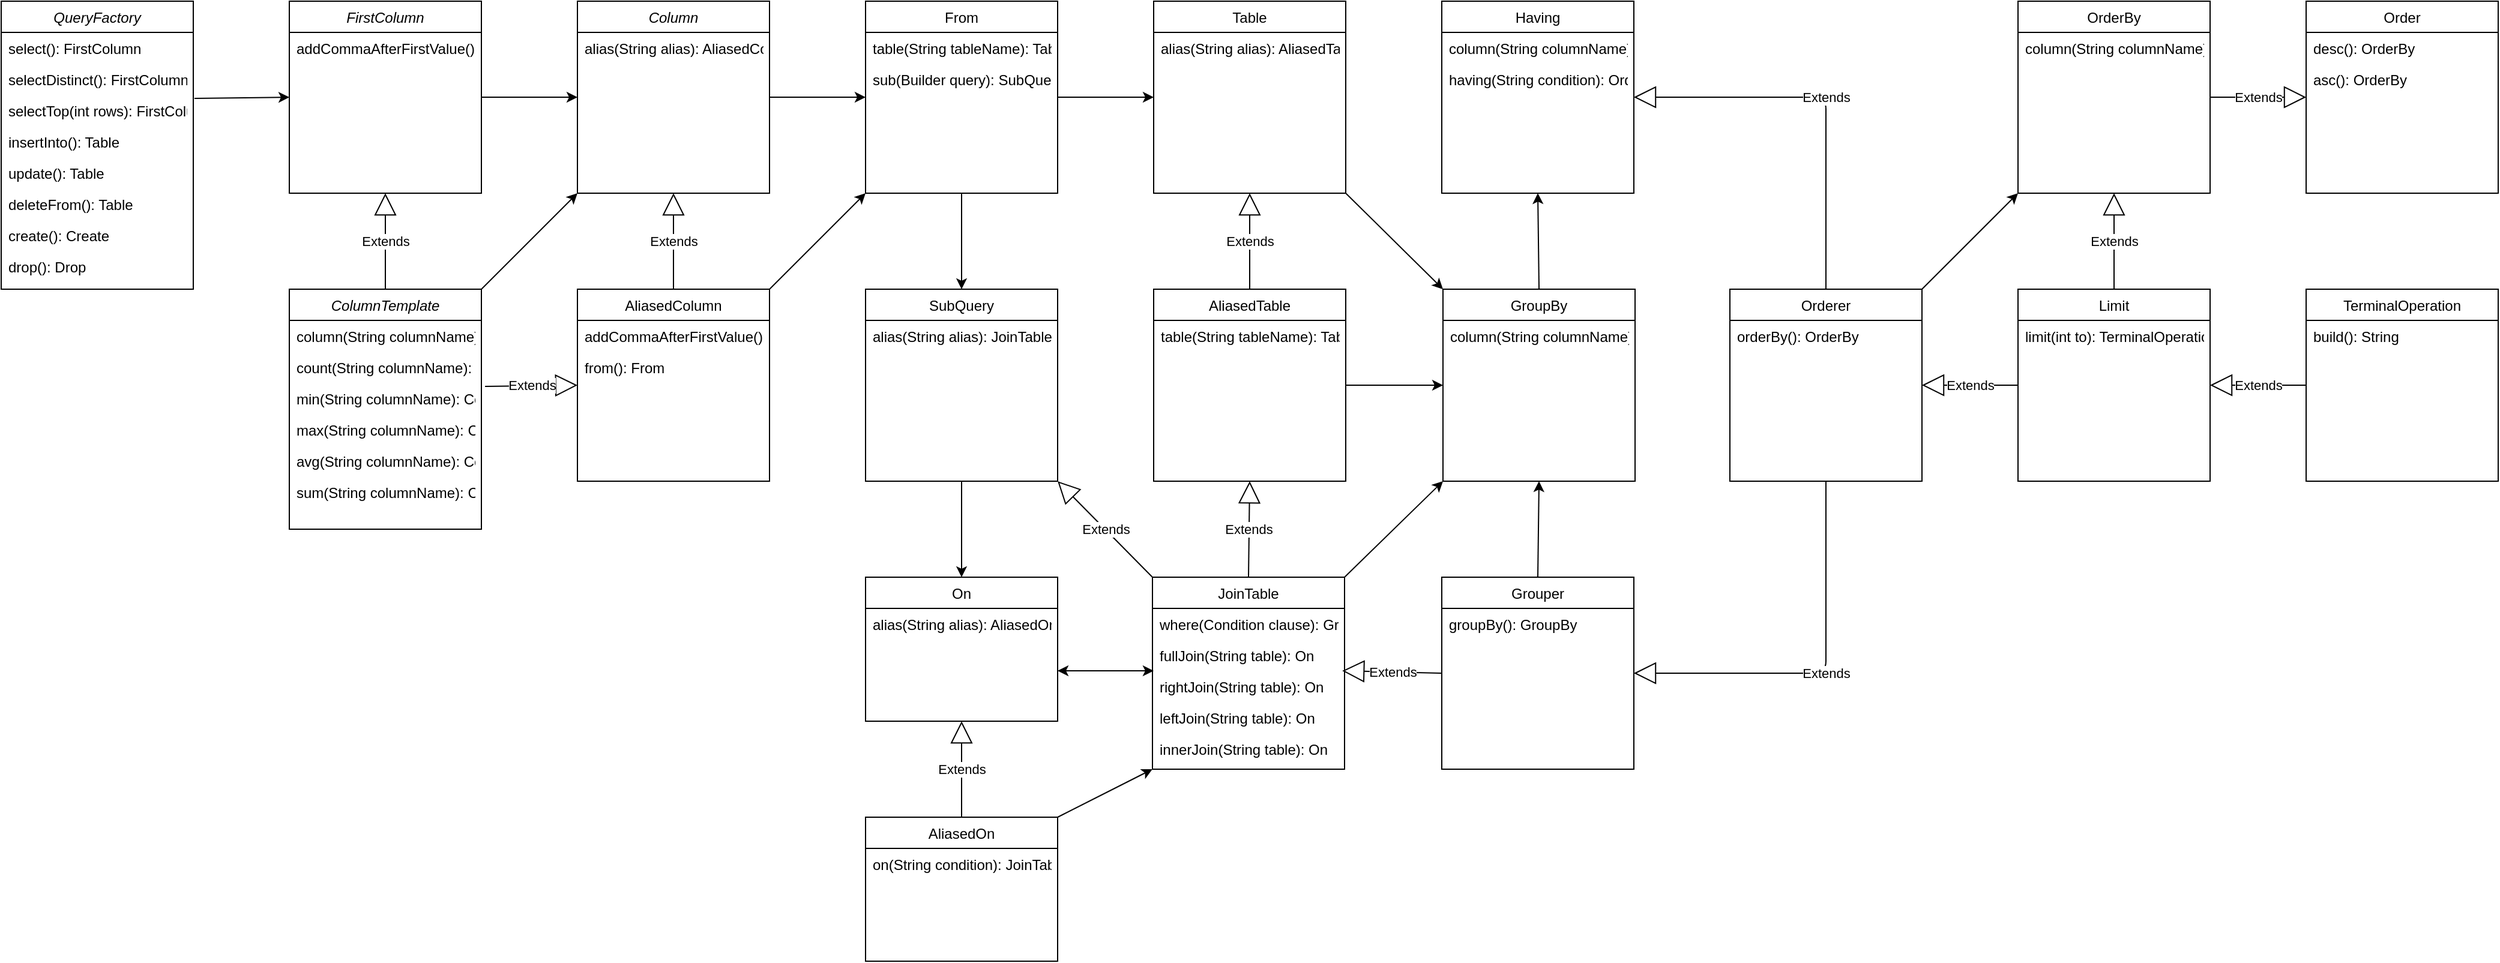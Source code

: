 <mxfile version="14.6.10" type="device" pages="2"><diagram id="C5RBs43oDa-KdzZeNtuy" name="Page-1"><mxGraphModel dx="1026" dy="450" grid="1" gridSize="10" guides="1" tooltips="1" connect="1" arrows="1" fold="1" page="1" pageScale="1" pageWidth="827" pageHeight="1169" math="0" shadow="0"><root><mxCell id="WIyWlLk6GJQsqaUBKTNV-0"/><mxCell id="WIyWlLk6GJQsqaUBKTNV-1" parent="WIyWlLk6GJQsqaUBKTNV-0"/><mxCell id="zkfFHV4jXpPFQw0GAbJ--0" value="Column" style="swimlane;fontStyle=2;align=center;verticalAlign=top;childLayout=stackLayout;horizontal=1;startSize=26;horizontalStack=0;resizeParent=1;resizeLast=0;collapsible=1;marginBottom=0;rounded=0;shadow=0;strokeWidth=1;" parent="WIyWlLk6GJQsqaUBKTNV-1" vertex="1"><mxGeometry x="520" y="280" width="160" height="160" as="geometry"><mxRectangle x="230" y="140" width="160" height="26" as="alternateBounds"/></mxGeometry></mxCell><mxCell id="h24zk3NHVWU1S0sZ4Jsn-0" value="alias(String alias): AliasedColumn" style="text;align=left;verticalAlign=top;spacingLeft=4;spacingRight=4;overflow=hidden;rotatable=0;points=[[0,0.5],[1,0.5]];portConstraint=eastwest;" parent="zkfFHV4jXpPFQw0GAbJ--0" vertex="1"><mxGeometry y="26" width="160" height="26" as="geometry"/></mxCell><mxCell id="zkfFHV4jXpPFQw0GAbJ--17" value="Table" style="swimlane;fontStyle=0;align=center;verticalAlign=top;childLayout=stackLayout;horizontal=1;startSize=26;horizontalStack=0;resizeParent=1;resizeLast=0;collapsible=1;marginBottom=0;rounded=0;shadow=0;strokeWidth=1;" parent="WIyWlLk6GJQsqaUBKTNV-1" vertex="1"><mxGeometry x="1000" y="280" width="160" height="160" as="geometry"><mxRectangle x="550" y="140" width="160" height="26" as="alternateBounds"/></mxGeometry></mxCell><mxCell id="zkfFHV4jXpPFQw0GAbJ--24" value="alias(String alias): AliasedTable" style="text;align=left;verticalAlign=top;spacingLeft=4;spacingRight=4;overflow=hidden;rotatable=0;points=[[0,0.5],[1,0.5]];portConstraint=eastwest;" parent="zkfFHV4jXpPFQw0GAbJ--17" vertex="1"><mxGeometry y="26" width="160" height="26" as="geometry"/></mxCell><mxCell id="h24zk3NHVWU1S0sZ4Jsn-11" value="QueryFactory" style="swimlane;fontStyle=2;align=center;verticalAlign=top;childLayout=stackLayout;horizontal=1;startSize=26;horizontalStack=0;resizeParent=1;resizeLast=0;collapsible=1;marginBottom=0;rounded=0;shadow=0;strokeWidth=1;" parent="WIyWlLk6GJQsqaUBKTNV-1" vertex="1"><mxGeometry x="40" y="280" width="160" height="240" as="geometry"><mxRectangle x="230" y="140" width="160" height="26" as="alternateBounds"/></mxGeometry></mxCell><mxCell id="h24zk3NHVWU1S0sZ4Jsn-12" value="select(): FirstColumn" style="text;align=left;verticalAlign=top;spacingLeft=4;spacingRight=4;overflow=hidden;rotatable=0;points=[[0,0.5],[1,0.5]];portConstraint=eastwest;" parent="h24zk3NHVWU1S0sZ4Jsn-11" vertex="1"><mxGeometry y="26" width="160" height="26" as="geometry"/></mxCell><mxCell id="h24zk3NHVWU1S0sZ4Jsn-14" value="selectDistinct(): FirstColumn" style="text;align=left;verticalAlign=top;spacingLeft=4;spacingRight=4;overflow=hidden;rotatable=0;points=[[0,0.5],[1,0.5]];portConstraint=eastwest;" parent="h24zk3NHVWU1S0sZ4Jsn-11" vertex="1"><mxGeometry y="52" width="160" height="26" as="geometry"/></mxCell><mxCell id="EfB675swxj0_n4PeyxLj-0" value="selectTop(int rows): FirstColumn" style="text;align=left;verticalAlign=top;spacingLeft=4;spacingRight=4;overflow=hidden;rotatable=0;points=[[0,0.5],[1,0.5]];portConstraint=eastwest;" parent="h24zk3NHVWU1S0sZ4Jsn-11" vertex="1"><mxGeometry y="78" width="160" height="26" as="geometry"/></mxCell><mxCell id="h1repfMXLiARq4BlfmfQ-0" value="insertInto(): Table" style="text;align=left;verticalAlign=top;spacingLeft=4;spacingRight=4;overflow=hidden;rotatable=0;points=[[0,0.5],[1,0.5]];portConstraint=eastwest;" parent="h24zk3NHVWU1S0sZ4Jsn-11" vertex="1"><mxGeometry y="104" width="160" height="26" as="geometry"/></mxCell><mxCell id="WQTlYZZ8xY4NNlDOQnOh-1" value="update(): Table" style="text;align=left;verticalAlign=top;spacingLeft=4;spacingRight=4;overflow=hidden;rotatable=0;points=[[0,0.5],[1,0.5]];portConstraint=eastwest;" parent="h24zk3NHVWU1S0sZ4Jsn-11" vertex="1"><mxGeometry y="130" width="160" height="26" as="geometry"/></mxCell><mxCell id="WQTlYZZ8xY4NNlDOQnOh-20" value="deleteFrom(): Table" style="text;align=left;verticalAlign=top;spacingLeft=4;spacingRight=4;overflow=hidden;rotatable=0;points=[[0,0.5],[1,0.5]];portConstraint=eastwest;" parent="h24zk3NHVWU1S0sZ4Jsn-11" vertex="1"><mxGeometry y="156" width="160" height="26" as="geometry"/></mxCell><mxCell id="EfB675swxj0_n4PeyxLj-1" value="create(): Create" style="text;align=left;verticalAlign=top;spacingLeft=4;spacingRight=4;overflow=hidden;rotatable=0;points=[[0,0.5],[1,0.5]];portConstraint=eastwest;" parent="h24zk3NHVWU1S0sZ4Jsn-11" vertex="1"><mxGeometry y="182" width="160" height="26" as="geometry"/></mxCell><mxCell id="WQTlYZZ8xY4NNlDOQnOh-0" value="drop(): Drop" style="text;align=left;verticalAlign=top;spacingLeft=4;spacingRight=4;overflow=hidden;rotatable=0;points=[[0,0.5],[1,0.5]];portConstraint=eastwest;" parent="h24zk3NHVWU1S0sZ4Jsn-11" vertex="1"><mxGeometry y="208" width="160" height="26" as="geometry"/></mxCell><mxCell id="h24zk3NHVWU1S0sZ4Jsn-25" value="AliasedColumn" style="swimlane;fontStyle=0;align=center;verticalAlign=top;childLayout=stackLayout;horizontal=1;startSize=26;horizontalStack=0;resizeParent=1;resizeLast=0;collapsible=1;marginBottom=0;rounded=0;shadow=0;strokeWidth=1;" parent="WIyWlLk6GJQsqaUBKTNV-1" vertex="1"><mxGeometry x="520" y="520" width="160" height="160" as="geometry"><mxRectangle x="550" y="140" width="160" height="26" as="alternateBounds"/></mxGeometry></mxCell><mxCell id="Hs2EF_9010h0EkMGhD_J-79" value="addCommaAfterFirstValue(): void" style="text;align=left;verticalAlign=top;spacingLeft=4;spacingRight=4;overflow=hidden;rotatable=0;points=[[0,0.5],[1,0.5]];portConstraint=eastwest;" parent="h24zk3NHVWU1S0sZ4Jsn-25" vertex="1"><mxGeometry y="26" width="160" height="26" as="geometry"/></mxCell><mxCell id="h24zk3NHVWU1S0sZ4Jsn-28" value="from(): From" style="text;align=left;verticalAlign=top;spacingLeft=4;spacingRight=4;overflow=hidden;rotatable=0;points=[[0,0.5],[1,0.5]];portConstraint=eastwest;" parent="h24zk3NHVWU1S0sZ4Jsn-25" vertex="1"><mxGeometry y="52" width="160" height="26" as="geometry"/></mxCell><mxCell id="h24zk3NHVWU1S0sZ4Jsn-30" value="" style="endArrow=classic;html=1;entryX=0;entryY=0.5;entryDx=0;entryDy=0;" parent="WIyWlLk6GJQsqaUBKTNV-1" target="Hs2EF_9010h0EkMGhD_J-81" edge="1"><mxGeometry width="50" height="50" relative="1" as="geometry"><mxPoint x="680" y="360" as="sourcePoint"/><mxPoint x="760" y="397" as="targetPoint"/></mxGeometry></mxCell><mxCell id="h24zk3NHVWU1S0sZ4Jsn-34" value="On" style="swimlane;fontStyle=0;align=center;verticalAlign=top;childLayout=stackLayout;horizontal=1;startSize=26;horizontalStack=0;resizeParent=1;resizeLast=0;collapsible=1;marginBottom=0;rounded=0;shadow=0;strokeWidth=1;" parent="WIyWlLk6GJQsqaUBKTNV-1" vertex="1"><mxGeometry x="760" y="760" width="160" height="120" as="geometry"><mxRectangle x="550" y="140" width="160" height="26" as="alternateBounds"/></mxGeometry></mxCell><mxCell id="Hs2EF_9010h0EkMGhD_J-50" value="alias(String alias): AliasedOn" style="text;align=left;verticalAlign=top;spacingLeft=4;spacingRight=4;overflow=hidden;rotatable=0;points=[[0,0.5],[1,0.5]];portConstraint=eastwest;" parent="h24zk3NHVWU1S0sZ4Jsn-34" vertex="1"><mxGeometry y="26" width="160" height="26" as="geometry"/></mxCell><mxCell id="h24zk3NHVWU1S0sZ4Jsn-42" value="" style="endArrow=classic;html=1;entryX=0;entryY=1;entryDx=0;entryDy=0;exitX=1;exitY=0;exitDx=0;exitDy=0;" parent="WIyWlLk6GJQsqaUBKTNV-1" source="h24zk3NHVWU1S0sZ4Jsn-25" target="Hs2EF_9010h0EkMGhD_J-81" edge="1"><mxGeometry width="50" height="50" relative="1" as="geometry"><mxPoint x="680" y="530" as="sourcePoint"/><mxPoint x="760" y="531" as="targetPoint"/></mxGeometry></mxCell><mxCell id="h24zk3NHVWU1S0sZ4Jsn-52" value="FirstColumn" style="swimlane;fontStyle=2;align=center;verticalAlign=top;childLayout=stackLayout;horizontal=1;startSize=26;horizontalStack=0;resizeParent=1;resizeLast=0;collapsible=1;marginBottom=0;rounded=0;shadow=0;strokeWidth=1;" parent="WIyWlLk6GJQsqaUBKTNV-1" vertex="1"><mxGeometry x="280" y="280" width="160" height="160" as="geometry"><mxRectangle x="230" y="140" width="160" height="26" as="alternateBounds"/></mxGeometry></mxCell><mxCell id="Hs2EF_9010h0EkMGhD_J-70" value="addCommaAfterFirstValue(): void" style="text;align=left;verticalAlign=top;spacingLeft=4;spacingRight=4;overflow=hidden;rotatable=0;points=[[0,0.5],[1,0.5]];portConstraint=eastwest;" parent="h24zk3NHVWU1S0sZ4Jsn-52" vertex="1"><mxGeometry y="26" width="160" height="26" as="geometry"/></mxCell><mxCell id="h24zk3NHVWU1S0sZ4Jsn-60" value="" style="endArrow=classic;html=1;entryX=0;entryY=0.5;entryDx=0;entryDy=0;exitX=1;exitY=0.5;exitDx=0;exitDy=0;" parent="WIyWlLk6GJQsqaUBKTNV-1" source="h24zk3NHVWU1S0sZ4Jsn-52" target="zkfFHV4jXpPFQw0GAbJ--0" edge="1"><mxGeometry width="50" height="50" relative="1" as="geometry"><mxPoint x="440" y="379" as="sourcePoint"/><mxPoint x="520" y="379" as="targetPoint"/></mxGeometry></mxCell><mxCell id="h1repfMXLiARq4BlfmfQ-1" value="" style="endArrow=classic;html=1;entryX=0;entryY=0.5;entryDx=0;entryDy=0;exitX=1.006;exitY=0.115;exitDx=0;exitDy=0;exitPerimeter=0;" parent="WIyWlLk6GJQsqaUBKTNV-1" source="EfB675swxj0_n4PeyxLj-0" target="h24zk3NHVWU1S0sZ4Jsn-52" edge="1"><mxGeometry width="50" height="50" relative="1" as="geometry"><mxPoint x="240" y="371" as="sourcePoint"/><mxPoint x="280" y="371" as="targetPoint"/></mxGeometry></mxCell><mxCell id="h1repfMXLiARq4BlfmfQ-3" value="AliasedTable" style="swimlane;fontStyle=0;align=center;verticalAlign=top;childLayout=stackLayout;horizontal=1;startSize=26;horizontalStack=0;resizeParent=1;resizeLast=0;collapsible=1;marginBottom=0;rounded=0;shadow=0;strokeWidth=1;" parent="WIyWlLk6GJQsqaUBKTNV-1" vertex="1"><mxGeometry x="1000" y="520" width="160" height="160" as="geometry"><mxRectangle x="550" y="140" width="160" height="26" as="alternateBounds"/></mxGeometry></mxCell><mxCell id="WQTlYZZ8xY4NNlDOQnOh-19" value="table(String tableName): Table" style="text;align=left;verticalAlign=top;spacingLeft=4;spacingRight=4;overflow=hidden;rotatable=0;points=[[0,0.5],[1,0.5]];portConstraint=eastwest;" parent="h1repfMXLiARq4BlfmfQ-3" vertex="1"><mxGeometry y="26" width="160" height="26" as="geometry"/></mxCell><mxCell id="h1repfMXLiARq4BlfmfQ-11" value="Extends" style="endArrow=block;endSize=16;endFill=0;html=1;exitX=0.5;exitY=0;exitDx=0;exitDy=0;entryX=0.5;entryY=1;entryDx=0;entryDy=0;" parent="WIyWlLk6GJQsqaUBKTNV-1" source="h24zk3NHVWU1S0sZ4Jsn-25" target="zkfFHV4jXpPFQw0GAbJ--0" edge="1"><mxGeometry width="160" relative="1" as="geometry"><mxPoint x="580" y="510" as="sourcePoint"/><mxPoint x="740" y="510" as="targetPoint"/></mxGeometry></mxCell><mxCell id="h1repfMXLiARq4BlfmfQ-12" value="Extends" style="endArrow=block;endSize=16;endFill=0;html=1;exitX=0.5;exitY=0;exitDx=0;exitDy=0;entryX=0.5;entryY=1;entryDx=0;entryDy=0;" parent="WIyWlLk6GJQsqaUBKTNV-1" source="h1repfMXLiARq4BlfmfQ-3" target="zkfFHV4jXpPFQw0GAbJ--17" edge="1"><mxGeometry width="160" relative="1" as="geometry"><mxPoint x="850" y="610" as="sourcePoint"/><mxPoint x="850" y="530" as="targetPoint"/></mxGeometry></mxCell><mxCell id="h1repfMXLiARq4BlfmfQ-13" value="JoinTable" style="swimlane;fontStyle=0;align=center;verticalAlign=top;childLayout=stackLayout;horizontal=1;startSize=26;horizontalStack=0;resizeParent=1;resizeLast=0;collapsible=1;marginBottom=0;rounded=0;shadow=0;strokeWidth=1;" parent="WIyWlLk6GJQsqaUBKTNV-1" vertex="1"><mxGeometry x="999" y="760" width="160" height="160" as="geometry"><mxRectangle x="550" y="140" width="160" height="26" as="alternateBounds"/></mxGeometry></mxCell><mxCell id="h1repfMXLiARq4BlfmfQ-15" value="where(Condition clause): Grouper" style="text;align=left;verticalAlign=top;spacingLeft=4;spacingRight=4;overflow=hidden;rotatable=0;points=[[0,0.5],[1,0.5]];portConstraint=eastwest;" parent="h1repfMXLiARq4BlfmfQ-13" vertex="1"><mxGeometry y="26" width="160" height="26" as="geometry"/></mxCell><mxCell id="h1repfMXLiARq4BlfmfQ-19" value="fullJoin(String table): On" style="text;align=left;verticalAlign=top;spacingLeft=4;spacingRight=4;overflow=hidden;rotatable=0;points=[[0,0.5],[1,0.5]];portConstraint=eastwest;" parent="h1repfMXLiARq4BlfmfQ-13" vertex="1"><mxGeometry y="52" width="160" height="26" as="geometry"/></mxCell><mxCell id="h1repfMXLiARq4BlfmfQ-18" value="rightJoin(String table): On" style="text;align=left;verticalAlign=top;spacingLeft=4;spacingRight=4;overflow=hidden;rotatable=0;points=[[0,0.5],[1,0.5]];portConstraint=eastwest;" parent="h1repfMXLiARq4BlfmfQ-13" vertex="1"><mxGeometry y="78" width="160" height="26" as="geometry"/></mxCell><mxCell id="h1repfMXLiARq4BlfmfQ-17" value="leftJoin(String table): On" style="text;align=left;verticalAlign=top;spacingLeft=4;spacingRight=4;overflow=hidden;rotatable=0;points=[[0,0.5],[1,0.5]];portConstraint=eastwest;" parent="h1repfMXLiARq4BlfmfQ-13" vertex="1"><mxGeometry y="104" width="160" height="26" as="geometry"/></mxCell><mxCell id="h1repfMXLiARq4BlfmfQ-16" value="innerJoin(String table): On" style="text;align=left;verticalAlign=top;spacingLeft=4;spacingRight=4;overflow=hidden;rotatable=0;points=[[0,0.5],[1,0.5]];portConstraint=eastwest;" parent="h1repfMXLiARq4BlfmfQ-13" vertex="1"><mxGeometry y="130" width="160" height="26" as="geometry"/></mxCell><mxCell id="Hs2EF_9010h0EkMGhD_J-11" value="Grouper" style="swimlane;fontStyle=0;align=center;verticalAlign=top;childLayout=stackLayout;horizontal=1;startSize=26;horizontalStack=0;resizeParent=1;resizeLast=0;collapsible=1;marginBottom=0;rounded=0;shadow=0;strokeWidth=1;" parent="WIyWlLk6GJQsqaUBKTNV-1" vertex="1"><mxGeometry x="1240" y="760" width="160" height="160" as="geometry"><mxRectangle x="550" y="140" width="160" height="26" as="alternateBounds"/></mxGeometry></mxCell><mxCell id="Hs2EF_9010h0EkMGhD_J-14" value="groupBy(): GroupBy" style="text;align=left;verticalAlign=top;spacingLeft=4;spacingRight=4;overflow=hidden;rotatable=0;points=[[0,0.5],[1,0.5]];portConstraint=eastwest;" parent="Hs2EF_9010h0EkMGhD_J-11" vertex="1"><mxGeometry y="26" width="160" height="26" as="geometry"/></mxCell><mxCell id="Hs2EF_9010h0EkMGhD_J-15" value="Orderer" style="swimlane;fontStyle=0;align=center;verticalAlign=top;childLayout=stackLayout;horizontal=1;startSize=26;horizontalStack=0;resizeParent=1;resizeLast=0;collapsible=1;marginBottom=0;rounded=0;shadow=0;strokeWidth=1;" parent="WIyWlLk6GJQsqaUBKTNV-1" vertex="1"><mxGeometry x="1480" y="520" width="160" height="160" as="geometry"><mxRectangle x="550" y="140" width="160" height="26" as="alternateBounds"/></mxGeometry></mxCell><mxCell id="Hs2EF_9010h0EkMGhD_J-16" value="orderBy(): OrderBy" style="text;align=left;verticalAlign=top;spacingLeft=4;spacingRight=4;overflow=hidden;rotatable=0;points=[[0,0.5],[1,0.5]];portConstraint=eastwest;" parent="Hs2EF_9010h0EkMGhD_J-15" vertex="1"><mxGeometry y="26" width="160" height="26" as="geometry"/></mxCell><mxCell id="Hs2EF_9010h0EkMGhD_J-18" value="Extends" style="endArrow=block;endSize=16;endFill=0;html=1;exitX=0.5;exitY=1;exitDx=0;exitDy=0;entryX=1;entryY=0.5;entryDx=0;entryDy=0;" parent="WIyWlLk6GJQsqaUBKTNV-1" source="Hs2EF_9010h0EkMGhD_J-15" target="Hs2EF_9010h0EkMGhD_J-11" edge="1"><mxGeometry width="160" relative="1" as="geometry"><mxPoint x="1571" y="1100" as="sourcePoint"/><mxPoint x="1821" y="920" as="targetPoint"/><Array as="points"><mxPoint x="1560" y="840"/></Array></mxGeometry></mxCell><mxCell id="Hs2EF_9010h0EkMGhD_J-22" value="Limit" style="swimlane;fontStyle=0;align=center;verticalAlign=top;childLayout=stackLayout;horizontal=1;startSize=26;horizontalStack=0;resizeParent=1;resizeLast=0;collapsible=1;marginBottom=0;rounded=0;shadow=0;strokeWidth=1;" parent="WIyWlLk6GJQsqaUBKTNV-1" vertex="1"><mxGeometry x="1720" y="520" width="160" height="160" as="geometry"><mxRectangle x="550" y="140" width="160" height="26" as="alternateBounds"/></mxGeometry></mxCell><mxCell id="Hs2EF_9010h0EkMGhD_J-23" value="limit(int to): TerminalOperation" style="text;align=left;verticalAlign=top;spacingLeft=4;spacingRight=4;overflow=hidden;rotatable=0;points=[[0,0.5],[1,0.5]];portConstraint=eastwest;" parent="Hs2EF_9010h0EkMGhD_J-22" vertex="1"><mxGeometry y="26" width="160" height="26" as="geometry"/></mxCell><mxCell id="Hs2EF_9010h0EkMGhD_J-24" value="Order" style="swimlane;fontStyle=0;align=center;verticalAlign=top;childLayout=stackLayout;horizontal=1;startSize=26;horizontalStack=0;resizeParent=1;resizeLast=0;collapsible=1;marginBottom=0;rounded=0;shadow=0;strokeWidth=1;" parent="WIyWlLk6GJQsqaUBKTNV-1" vertex="1"><mxGeometry x="1960" y="280" width="160" height="160" as="geometry"><mxRectangle x="550" y="140" width="160" height="26" as="alternateBounds"/></mxGeometry></mxCell><mxCell id="Hs2EF_9010h0EkMGhD_J-25" value="desc(): OrderBy" style="text;align=left;verticalAlign=top;spacingLeft=4;spacingRight=4;overflow=hidden;rotatable=0;points=[[0,0.5],[1,0.5]];portConstraint=eastwest;" parent="Hs2EF_9010h0EkMGhD_J-24" vertex="1"><mxGeometry y="26" width="160" height="26" as="geometry"/></mxCell><mxCell id="Hs2EF_9010h0EkMGhD_J-26" value="asc(): OrderBy" style="text;align=left;verticalAlign=top;spacingLeft=4;spacingRight=4;overflow=hidden;rotatable=0;points=[[0,0.5],[1,0.5]];portConstraint=eastwest;" parent="Hs2EF_9010h0EkMGhD_J-24" vertex="1"><mxGeometry y="52" width="160" height="26" as="geometry"/></mxCell><mxCell id="Hs2EF_9010h0EkMGhD_J-27" value="Extends" style="endArrow=block;endSize=16;endFill=0;html=1;exitX=1;exitY=0.5;exitDx=0;exitDy=0;entryX=0;entryY=0.5;entryDx=0;entryDy=0;" parent="WIyWlLk6GJQsqaUBKTNV-1" source="Hs2EF_9010h0EkMGhD_J-38" target="Hs2EF_9010h0EkMGhD_J-24" edge="1"><mxGeometry width="160" relative="1" as="geometry"><mxPoint x="1870" y="360" as="sourcePoint"/><mxPoint x="1550" y="200" as="targetPoint"/></mxGeometry></mxCell><mxCell id="Hs2EF_9010h0EkMGhD_J-28" value="Extends" style="endArrow=block;endSize=16;endFill=0;html=1;exitX=0;exitY=0.5;exitDx=0;exitDy=0;entryX=0.988;entryY=0;entryDx=0;entryDy=0;entryPerimeter=0;" parent="WIyWlLk6GJQsqaUBKTNV-1" source="Hs2EF_9010h0EkMGhD_J-11" target="h1repfMXLiARq4BlfmfQ-18" edge="1"><mxGeometry width="160" relative="1" as="geometry"><mxPoint x="1571" y="850" as="sourcePoint"/><mxPoint x="1400" y="920" as="targetPoint"/></mxGeometry></mxCell><mxCell id="Hs2EF_9010h0EkMGhD_J-32" value="GroupBy" style="swimlane;fontStyle=0;align=center;verticalAlign=top;childLayout=stackLayout;horizontal=1;startSize=26;horizontalStack=0;resizeParent=1;resizeLast=0;collapsible=1;marginBottom=0;rounded=0;shadow=0;strokeWidth=1;" parent="WIyWlLk6GJQsqaUBKTNV-1" vertex="1"><mxGeometry x="1241" y="520" width="160" height="160" as="geometry"><mxRectangle x="550" y="140" width="160" height="26" as="alternateBounds"/></mxGeometry></mxCell><mxCell id="WQTlYZZ8xY4NNlDOQnOh-14" value="column(String columnName): Having" style="text;align=left;verticalAlign=top;spacingLeft=4;spacingRight=4;overflow=hidden;rotatable=0;points=[[0,0.5],[1,0.5]];portConstraint=eastwest;" parent="Hs2EF_9010h0EkMGhD_J-32" vertex="1"><mxGeometry y="26" width="160" height="26" as="geometry"/></mxCell><mxCell id="Hs2EF_9010h0EkMGhD_J-38" value="OrderBy" style="swimlane;fontStyle=0;align=center;verticalAlign=top;childLayout=stackLayout;horizontal=1;startSize=26;horizontalStack=0;resizeParent=1;resizeLast=0;collapsible=1;marginBottom=0;rounded=0;shadow=0;strokeWidth=1;" parent="WIyWlLk6GJQsqaUBKTNV-1" vertex="1"><mxGeometry x="1720" y="280" width="160" height="160" as="geometry"><mxRectangle x="550" y="140" width="160" height="26" as="alternateBounds"/></mxGeometry></mxCell><mxCell id="Hs2EF_9010h0EkMGhD_J-7" value="column(String columnName): Order" style="text;align=left;verticalAlign=top;spacingLeft=4;spacingRight=4;overflow=hidden;rotatable=0;points=[[0,0.5],[1,0.5]];portConstraint=eastwest;" parent="Hs2EF_9010h0EkMGhD_J-38" vertex="1"><mxGeometry y="26" width="160" height="26" as="geometry"/></mxCell><mxCell id="Hs2EF_9010h0EkMGhD_J-46" value="Extends" style="endArrow=block;endSize=16;endFill=0;html=1;entryX=1;entryY=0.5;entryDx=0;entryDy=0;exitX=0;exitY=0.5;exitDx=0;exitDy=0;" parent="WIyWlLk6GJQsqaUBKTNV-1" source="Hs2EF_9010h0EkMGhD_J-22" target="Hs2EF_9010h0EkMGhD_J-15" edge="1"><mxGeometry width="160" relative="1" as="geometry"><mxPoint x="1970" y="950" as="sourcePoint"/><mxPoint x="1910" y="1090" as="targetPoint"/></mxGeometry></mxCell><mxCell id="Hs2EF_9010h0EkMGhD_J-47" value="Extends" style="endArrow=block;endSize=16;endFill=0;html=1;exitX=0.5;exitY=0;exitDx=0;exitDy=0;entryX=0.5;entryY=1;entryDx=0;entryDy=0;" parent="WIyWlLk6GJQsqaUBKTNV-1" source="Hs2EF_9010h0EkMGhD_J-22" edge="1"><mxGeometry width="160" relative="1" as="geometry"><mxPoint x="1671" y="450" as="sourcePoint"/><mxPoint x="1800" y="440" as="targetPoint"/></mxGeometry></mxCell><mxCell id="Hs2EF_9010h0EkMGhD_J-62" value="Extends" style="endArrow=block;endSize=16;endFill=0;html=1;exitX=0.5;exitY=0;exitDx=0;exitDy=0;entryX=0.5;entryY=1;entryDx=0;entryDy=0;" parent="WIyWlLk6GJQsqaUBKTNV-1" source="h1repfMXLiARq4BlfmfQ-13" target="h1repfMXLiARq4BlfmfQ-3" edge="1"><mxGeometry width="160" relative="1" as="geometry"><mxPoint x="1330" y="930" as="sourcePoint"/><mxPoint x="920" y="680" as="targetPoint"/></mxGeometry></mxCell><mxCell id="Hs2EF_9010h0EkMGhD_J-63" value="AliasedOn" style="swimlane;fontStyle=0;align=center;verticalAlign=top;childLayout=stackLayout;horizontal=1;startSize=26;horizontalStack=0;resizeParent=1;resizeLast=0;collapsible=1;marginBottom=0;rounded=0;shadow=0;strokeWidth=1;" parent="WIyWlLk6GJQsqaUBKTNV-1" vertex="1"><mxGeometry x="760" y="960" width="160" height="120" as="geometry"><mxRectangle x="550" y="140" width="160" height="26" as="alternateBounds"/></mxGeometry></mxCell><mxCell id="Hs2EF_9010h0EkMGhD_J-64" value="on(String condition): JoinTable" style="text;align=left;verticalAlign=top;spacingLeft=4;spacingRight=4;overflow=hidden;rotatable=0;points=[[0,0.5],[1,0.5]];portConstraint=eastwest;" parent="Hs2EF_9010h0EkMGhD_J-63" vertex="1"><mxGeometry y="26" width="160" height="26" as="geometry"/></mxCell><mxCell id="Hs2EF_9010h0EkMGhD_J-66" value="Extends" style="endArrow=block;endSize=16;endFill=0;html=1;exitX=0.5;exitY=0;exitDx=0;exitDy=0;entryX=0.5;entryY=1;entryDx=0;entryDy=0;" parent="WIyWlLk6GJQsqaUBKTNV-1" source="Hs2EF_9010h0EkMGhD_J-63" target="h24zk3NHVWU1S0sZ4Jsn-34" edge="1"><mxGeometry width="160" relative="1" as="geometry"><mxPoint x="1692" y="930" as="sourcePoint"/><mxPoint x="1410" y="930" as="targetPoint"/></mxGeometry></mxCell><mxCell id="Hs2EF_9010h0EkMGhD_J-67" value="" style="endArrow=classic;html=1;exitX=1;exitY=0;exitDx=0;exitDy=0;entryX=0;entryY=1;entryDx=0;entryDy=0;" parent="WIyWlLk6GJQsqaUBKTNV-1" source="Hs2EF_9010h0EkMGhD_J-63" target="h1repfMXLiARq4BlfmfQ-13" edge="1"><mxGeometry width="50" height="50" relative="1" as="geometry"><mxPoint x="1170" y="830" as="sourcePoint"/><mxPoint x="1270" y="801" as="targetPoint"/></mxGeometry></mxCell><mxCell id="Hs2EF_9010h0EkMGhD_J-73" value="ColumnTemplate" style="swimlane;fontStyle=2;align=center;verticalAlign=top;childLayout=stackLayout;horizontal=1;startSize=26;horizontalStack=0;resizeParent=1;resizeLast=0;collapsible=1;marginBottom=0;rounded=0;shadow=0;strokeWidth=1;" parent="WIyWlLk6GJQsqaUBKTNV-1" vertex="1"><mxGeometry x="280" y="520" width="160" height="200" as="geometry"><mxRectangle x="230" y="140" width="160" height="26" as="alternateBounds"/></mxGeometry></mxCell><mxCell id="Hs2EF_9010h0EkMGhD_J-74" value="column(String columnName): FirstColumn" style="text;align=left;verticalAlign=top;spacingLeft=4;spacingRight=4;overflow=hidden;rotatable=0;points=[[0,0.5],[1,0.5]];portConstraint=eastwest;" parent="Hs2EF_9010h0EkMGhD_J-73" vertex="1"><mxGeometry y="26" width="160" height="26" as="geometry"/></mxCell><mxCell id="Hs2EF_9010h0EkMGhD_J-98" value="count(String columnName): Column" style="text;align=left;verticalAlign=top;spacingLeft=4;spacingRight=4;overflow=hidden;rotatable=0;points=[[0,0.5],[1,0.5]];portConstraint=eastwest;" parent="Hs2EF_9010h0EkMGhD_J-73" vertex="1"><mxGeometry y="52" width="160" height="26" as="geometry"/></mxCell><mxCell id="Hs2EF_9010h0EkMGhD_J-75" value="min(String columnName): Column" style="text;align=left;verticalAlign=top;spacingLeft=4;spacingRight=4;overflow=hidden;rotatable=0;points=[[0,0.5],[1,0.5]];portConstraint=eastwest;" parent="Hs2EF_9010h0EkMGhD_J-73" vertex="1"><mxGeometry y="78" width="160" height="26" as="geometry"/></mxCell><mxCell id="Hs2EF_9010h0EkMGhD_J-78" value="max(String columnName): Column" style="text;align=left;verticalAlign=top;spacingLeft=4;spacingRight=4;overflow=hidden;rotatable=0;points=[[0,0.5],[1,0.5]];portConstraint=eastwest;" parent="Hs2EF_9010h0EkMGhD_J-73" vertex="1"><mxGeometry y="104" width="160" height="26" as="geometry"/></mxCell><mxCell id="Hs2EF_9010h0EkMGhD_J-96" value="avg(String columnName): Column" style="text;align=left;verticalAlign=top;spacingLeft=4;spacingRight=4;overflow=hidden;rotatable=0;points=[[0,0.5],[1,0.5]];portConstraint=eastwest;" parent="Hs2EF_9010h0EkMGhD_J-73" vertex="1"><mxGeometry y="130" width="160" height="26" as="geometry"/></mxCell><mxCell id="Hs2EF_9010h0EkMGhD_J-97" value="sum(String columnName): Column" style="text;align=left;verticalAlign=top;spacingLeft=4;spacingRight=4;overflow=hidden;rotatable=0;points=[[0,0.5],[1,0.5]];portConstraint=eastwest;" parent="Hs2EF_9010h0EkMGhD_J-73" vertex="1"><mxGeometry y="156" width="160" height="26" as="geometry"/></mxCell><mxCell id="Hs2EF_9010h0EkMGhD_J-76" value="Extends" style="endArrow=block;endSize=16;endFill=0;html=1;exitX=0.5;exitY=0;exitDx=0;exitDy=0;entryX=0.5;entryY=1;entryDx=0;entryDy=0;" parent="WIyWlLk6GJQsqaUBKTNV-1" source="Hs2EF_9010h0EkMGhD_J-73" target="h24zk3NHVWU1S0sZ4Jsn-52" edge="1"><mxGeometry width="160" relative="1" as="geometry"><mxPoint x="610" y="530" as="sourcePoint"/><mxPoint x="610" y="450" as="targetPoint"/></mxGeometry></mxCell><mxCell id="Hs2EF_9010h0EkMGhD_J-77" value="Extends" style="endArrow=block;endSize=16;endFill=0;html=1;exitX=1.019;exitY=0.115;exitDx=0;exitDy=0;entryX=0;entryY=0.5;entryDx=0;entryDy=0;exitPerimeter=0;" parent="WIyWlLk6GJQsqaUBKTNV-1" source="Hs2EF_9010h0EkMGhD_J-75" target="h24zk3NHVWU1S0sZ4Jsn-25" edge="1"><mxGeometry width="160" relative="1" as="geometry"><mxPoint x="620" y="540" as="sourcePoint"/><mxPoint x="620" y="460" as="targetPoint"/></mxGeometry></mxCell><mxCell id="Hs2EF_9010h0EkMGhD_J-80" value="" style="endArrow=classic;html=1;entryX=0;entryY=1;entryDx=0;entryDy=0;exitX=1;exitY=0;exitDx=0;exitDy=0;" parent="WIyWlLk6GJQsqaUBKTNV-1" source="Hs2EF_9010h0EkMGhD_J-73" target="zkfFHV4jXpPFQw0GAbJ--0" edge="1"><mxGeometry width="50" height="50" relative="1" as="geometry"><mxPoint x="210" y="370.002" as="sourcePoint"/><mxPoint x="290" y="370" as="targetPoint"/></mxGeometry></mxCell><mxCell id="Hs2EF_9010h0EkMGhD_J-81" value="From" style="swimlane;fontStyle=0;align=center;verticalAlign=top;childLayout=stackLayout;horizontal=1;startSize=26;horizontalStack=0;resizeParent=1;resizeLast=0;collapsible=1;marginBottom=0;rounded=0;shadow=0;strokeWidth=1;" parent="WIyWlLk6GJQsqaUBKTNV-1" vertex="1"><mxGeometry x="760" y="280" width="160" height="160" as="geometry"><mxRectangle x="550" y="140" width="160" height="26" as="alternateBounds"/></mxGeometry></mxCell><mxCell id="Hs2EF_9010h0EkMGhD_J-85" value="table(String tableName): Table" style="text;align=left;verticalAlign=top;spacingLeft=4;spacingRight=4;overflow=hidden;rotatable=0;points=[[0,0.5],[1,0.5]];portConstraint=eastwest;" parent="Hs2EF_9010h0EkMGhD_J-81" vertex="1"><mxGeometry y="26" width="160" height="26" as="geometry"/></mxCell><mxCell id="WQTlYZZ8xY4NNlDOQnOh-21" value="sub(Builder query): SubQuery" style="text;align=left;verticalAlign=top;spacingLeft=4;spacingRight=4;overflow=hidden;rotatable=0;points=[[0,0.5],[1,0.5]];portConstraint=eastwest;" parent="Hs2EF_9010h0EkMGhD_J-81" vertex="1"><mxGeometry y="52" width="160" height="26" as="geometry"/></mxCell><mxCell id="Hs2EF_9010h0EkMGhD_J-87" value="" style="endArrow=classic;html=1;entryX=0;entryY=0.5;entryDx=0;entryDy=0;exitX=1;exitY=0.5;exitDx=0;exitDy=0;" parent="WIyWlLk6GJQsqaUBKTNV-1" source="Hs2EF_9010h0EkMGhD_J-81" target="zkfFHV4jXpPFQw0GAbJ--17" edge="1"><mxGeometry width="50" height="50" relative="1" as="geometry"><mxPoint x="950" y="420" as="sourcePoint"/><mxPoint x="770" y="370" as="targetPoint"/></mxGeometry></mxCell><mxCell id="hAjSI3b-thGrwwldcPpV-1" value="TerminalOperation" style="swimlane;fontStyle=0;align=center;verticalAlign=top;childLayout=stackLayout;horizontal=1;startSize=26;horizontalStack=0;resizeParent=1;resizeLast=0;collapsible=1;marginBottom=0;rounded=0;shadow=0;strokeWidth=1;" parent="WIyWlLk6GJQsqaUBKTNV-1" vertex="1"><mxGeometry x="1960" y="520" width="160" height="160" as="geometry"><mxRectangle x="550" y="140" width="160" height="26" as="alternateBounds"/></mxGeometry></mxCell><mxCell id="hAjSI3b-thGrwwldcPpV-2" value="build(): String" style="text;align=left;verticalAlign=top;spacingLeft=4;spacingRight=4;overflow=hidden;rotatable=0;points=[[0,0.5],[1,0.5]];portConstraint=eastwest;" parent="hAjSI3b-thGrwwldcPpV-1" vertex="1"><mxGeometry y="26" width="160" height="26" as="geometry"/></mxCell><mxCell id="hAjSI3b-thGrwwldcPpV-3" value="Extends" style="endArrow=block;endSize=16;endFill=0;html=1;exitX=0;exitY=0.5;exitDx=0;exitDy=0;entryX=1;entryY=0.5;entryDx=0;entryDy=0;" parent="WIyWlLk6GJQsqaUBKTNV-1" source="hAjSI3b-thGrwwldcPpV-1" target="Hs2EF_9010h0EkMGhD_J-22" edge="1"><mxGeometry width="160" relative="1" as="geometry"><mxPoint x="1810" y="530" as="sourcePoint"/><mxPoint x="1810" y="450" as="targetPoint"/></mxGeometry></mxCell><mxCell id="WQTlYZZ8xY4NNlDOQnOh-2" value="" style="endArrow=classic;startArrow=classic;html=1;exitX=0.006;exitY=0;exitDx=0;exitDy=0;exitPerimeter=0;" parent="WIyWlLk6GJQsqaUBKTNV-1" source="h1repfMXLiARq4BlfmfQ-18" edge="1"><mxGeometry width="50" height="50" relative="1" as="geometry"><mxPoint x="1110" y="740" as="sourcePoint"/><mxPoint x="920" y="838" as="targetPoint"/></mxGeometry></mxCell><mxCell id="WQTlYZZ8xY4NNlDOQnOh-4" value="" style="endArrow=classic;html=1;entryX=0.5;entryY=1;entryDx=0;entryDy=0;exitX=0.5;exitY=0;exitDx=0;exitDy=0;" parent="WIyWlLk6GJQsqaUBKTNV-1" source="Hs2EF_9010h0EkMGhD_J-11" target="Hs2EF_9010h0EkMGhD_J-32" edge="1"><mxGeometry width="50" height="50" relative="1" as="geometry"><mxPoint x="1649.04" y="850.002" as="sourcePoint"/><mxPoint x="1730" y="850" as="targetPoint"/></mxGeometry></mxCell><mxCell id="WQTlYZZ8xY4NNlDOQnOh-9" value="Having" style="swimlane;fontStyle=0;align=center;verticalAlign=top;childLayout=stackLayout;horizontal=1;startSize=26;horizontalStack=0;resizeParent=1;resizeLast=0;collapsible=1;marginBottom=0;rounded=0;shadow=0;strokeWidth=1;" parent="WIyWlLk6GJQsqaUBKTNV-1" vertex="1"><mxGeometry x="1240" y="280" width="160" height="160" as="geometry"><mxRectangle x="550" y="140" width="160" height="26" as="alternateBounds"/></mxGeometry></mxCell><mxCell id="WQTlYZZ8xY4NNlDOQnOh-17" value="column(String columnName): Having" style="text;align=left;verticalAlign=top;spacingLeft=4;spacingRight=4;overflow=hidden;rotatable=0;points=[[0,0.5],[1,0.5]];portConstraint=eastwest;" parent="WQTlYZZ8xY4NNlDOQnOh-9" vertex="1"><mxGeometry y="26" width="160" height="26" as="geometry"/></mxCell><mxCell id="Hs2EF_9010h0EkMGhD_J-45" value="having(String condition): Orderer" style="text;align=left;verticalAlign=top;spacingLeft=4;spacingRight=4;overflow=hidden;rotatable=0;points=[[0,0.5],[1,0.5]];portConstraint=eastwest;" parent="WQTlYZZ8xY4NNlDOQnOh-9" vertex="1"><mxGeometry y="52" width="160" height="26" as="geometry"/></mxCell><mxCell id="WQTlYZZ8xY4NNlDOQnOh-13" value="Extends" style="endArrow=block;endSize=16;endFill=0;html=1;exitX=0.5;exitY=0;exitDx=0;exitDy=0;entryX=1;entryY=0.5;entryDx=0;entryDy=0;" parent="WIyWlLk6GJQsqaUBKTNV-1" source="Hs2EF_9010h0EkMGhD_J-15" target="WQTlYZZ8xY4NNlDOQnOh-9" edge="1"><mxGeometry width="160" relative="1" as="geometry"><mxPoint x="1810" y="1010" as="sourcePoint"/><mxPoint x="1670" y="890" as="targetPoint"/><Array as="points"><mxPoint x="1560" y="360"/></Array></mxGeometry></mxCell><mxCell id="WQTlYZZ8xY4NNlDOQnOh-18" value="" style="endArrow=classic;html=1;entryX=0.5;entryY=1;entryDx=0;entryDy=0;exitX=0.5;exitY=0;exitDx=0;exitDy=0;" parent="WIyWlLk6GJQsqaUBKTNV-1" source="Hs2EF_9010h0EkMGhD_J-32" target="WQTlYZZ8xY4NNlDOQnOh-9" edge="1"><mxGeometry width="50" height="50" relative="1" as="geometry"><mxPoint x="1410" y="850" as="sourcePoint"/><mxPoint x="1490" y="850" as="targetPoint"/></mxGeometry></mxCell><mxCell id="WQTlYZZ8xY4NNlDOQnOh-22" value="SubQuery" style="swimlane;fontStyle=0;align=center;verticalAlign=top;childLayout=stackLayout;horizontal=1;startSize=26;horizontalStack=0;resizeParent=1;resizeLast=0;collapsible=1;marginBottom=0;rounded=0;shadow=0;strokeWidth=1;" parent="WIyWlLk6GJQsqaUBKTNV-1" vertex="1"><mxGeometry x="760" y="520" width="160" height="160" as="geometry"><mxRectangle x="550" y="140" width="160" height="26" as="alternateBounds"/></mxGeometry></mxCell><mxCell id="WQTlYZZ8xY4NNlDOQnOh-23" value="alias(String alias): JoinTable" style="text;align=left;verticalAlign=top;spacingLeft=4;spacingRight=4;overflow=hidden;rotatable=0;points=[[0,0.5],[1,0.5]];portConstraint=eastwest;" parent="WQTlYZZ8xY4NNlDOQnOh-22" vertex="1"><mxGeometry y="26" width="160" height="26" as="geometry"/></mxCell><mxCell id="WQTlYZZ8xY4NNlDOQnOh-24" value="" style="endArrow=classic;html=1;entryX=0.5;entryY=0;entryDx=0;entryDy=0;exitX=0.5;exitY=1;exitDx=0;exitDy=0;" parent="WIyWlLk6GJQsqaUBKTNV-1" source="Hs2EF_9010h0EkMGhD_J-81" target="WQTlYZZ8xY4NNlDOQnOh-22" edge="1"><mxGeometry width="50" height="50" relative="1" as="geometry"><mxPoint x="930" y="370" as="sourcePoint"/><mxPoint x="1010" y="370" as="targetPoint"/></mxGeometry></mxCell><mxCell id="WQTlYZZ8xY4NNlDOQnOh-25" value="" style="endArrow=classic;html=1;entryX=0.5;entryY=0;entryDx=0;entryDy=0;exitX=0.5;exitY=1;exitDx=0;exitDy=0;" parent="WIyWlLk6GJQsqaUBKTNV-1" source="WQTlYZZ8xY4NNlDOQnOh-22" target="h24zk3NHVWU1S0sZ4Jsn-34" edge="1"><mxGeometry width="50" height="50" relative="1" as="geometry"><mxPoint x="940" y="380" as="sourcePoint"/><mxPoint x="1020" y="380" as="targetPoint"/></mxGeometry></mxCell><mxCell id="WQTlYZZ8xY4NNlDOQnOh-26" value="Extends" style="endArrow=block;endSize=16;endFill=0;html=1;exitX=0;exitY=0;exitDx=0;exitDy=0;entryX=1;entryY=1;entryDx=0;entryDy=0;" parent="WIyWlLk6GJQsqaUBKTNV-1" source="h1repfMXLiARq4BlfmfQ-13" target="WQTlYZZ8xY4NNlDOQnOh-22" edge="1"><mxGeometry width="160" relative="1" as="geometry"><mxPoint x="1090" y="770" as="sourcePoint"/><mxPoint x="1090" y="690" as="targetPoint"/></mxGeometry></mxCell><mxCell id="d8Ri4PVfwJZYzxGZHa60-0" value="" style="endArrow=classic;html=1;entryX=0;entryY=1;entryDx=0;entryDy=0;exitX=1;exitY=0;exitDx=0;exitDy=0;" parent="WIyWlLk6GJQsqaUBKTNV-1" source="Hs2EF_9010h0EkMGhD_J-15" target="Hs2EF_9010h0EkMGhD_J-38" edge="1"><mxGeometry width="50" height="50" relative="1" as="geometry"><mxPoint x="1331" y="530" as="sourcePoint"/><mxPoint x="1330" y="450" as="targetPoint"/></mxGeometry></mxCell><mxCell id="d8Ri4PVfwJZYzxGZHa60-1" value="" style="endArrow=classic;html=1;entryX=0;entryY=1;entryDx=0;entryDy=0;exitX=1;exitY=0;exitDx=0;exitDy=0;" parent="WIyWlLk6GJQsqaUBKTNV-1" source="h1repfMXLiARq4BlfmfQ-13" target="Hs2EF_9010h0EkMGhD_J-32" edge="1"><mxGeometry width="50" height="50" relative="1" as="geometry"><mxPoint x="1330" y="770" as="sourcePoint"/><mxPoint x="1331" y="690" as="targetPoint"/></mxGeometry></mxCell><mxCell id="d8Ri4PVfwJZYzxGZHa60-2" value="" style="endArrow=classic;html=1;entryX=0;entryY=0.5;entryDx=0;entryDy=0;exitX=1;exitY=0.5;exitDx=0;exitDy=0;" parent="WIyWlLk6GJQsqaUBKTNV-1" source="h1repfMXLiARq4BlfmfQ-3" target="Hs2EF_9010h0EkMGhD_J-32" edge="1"><mxGeometry width="50" height="50" relative="1" as="geometry"><mxPoint x="1340" y="780" as="sourcePoint"/><mxPoint x="1341" y="700" as="targetPoint"/></mxGeometry></mxCell><mxCell id="d8Ri4PVfwJZYzxGZHa60-3" value="" style="endArrow=classic;html=1;entryX=0;entryY=0;entryDx=0;entryDy=0;exitX=1;exitY=1;exitDx=0;exitDy=0;" parent="WIyWlLk6GJQsqaUBKTNV-1" source="zkfFHV4jXpPFQw0GAbJ--17" target="Hs2EF_9010h0EkMGhD_J-32" edge="1"><mxGeometry width="50" height="50" relative="1" as="geometry"><mxPoint x="1350" y="790" as="sourcePoint"/><mxPoint x="1351" y="710" as="targetPoint"/></mxGeometry></mxCell></root></mxGraphModel></diagram><diagram id="Ow9V6Ym54veHrPqEXKy3" name="Page-2"><mxGraphModel dx="1026" dy="450" grid="1" gridSize="10" guides="1" tooltips="1" connect="1" arrows="1" fold="1" page="1" pageScale="1" pageWidth="850" pageHeight="1100" math="0" shadow="0"><root><mxCell id="m3Wl_wwwOwhI21_RcPmA-0"/><mxCell id="m3Wl_wwwOwhI21_RcPmA-1" parent="m3Wl_wwwOwhI21_RcPmA-0"/></root></mxGraphModel></diagram></mxfile>